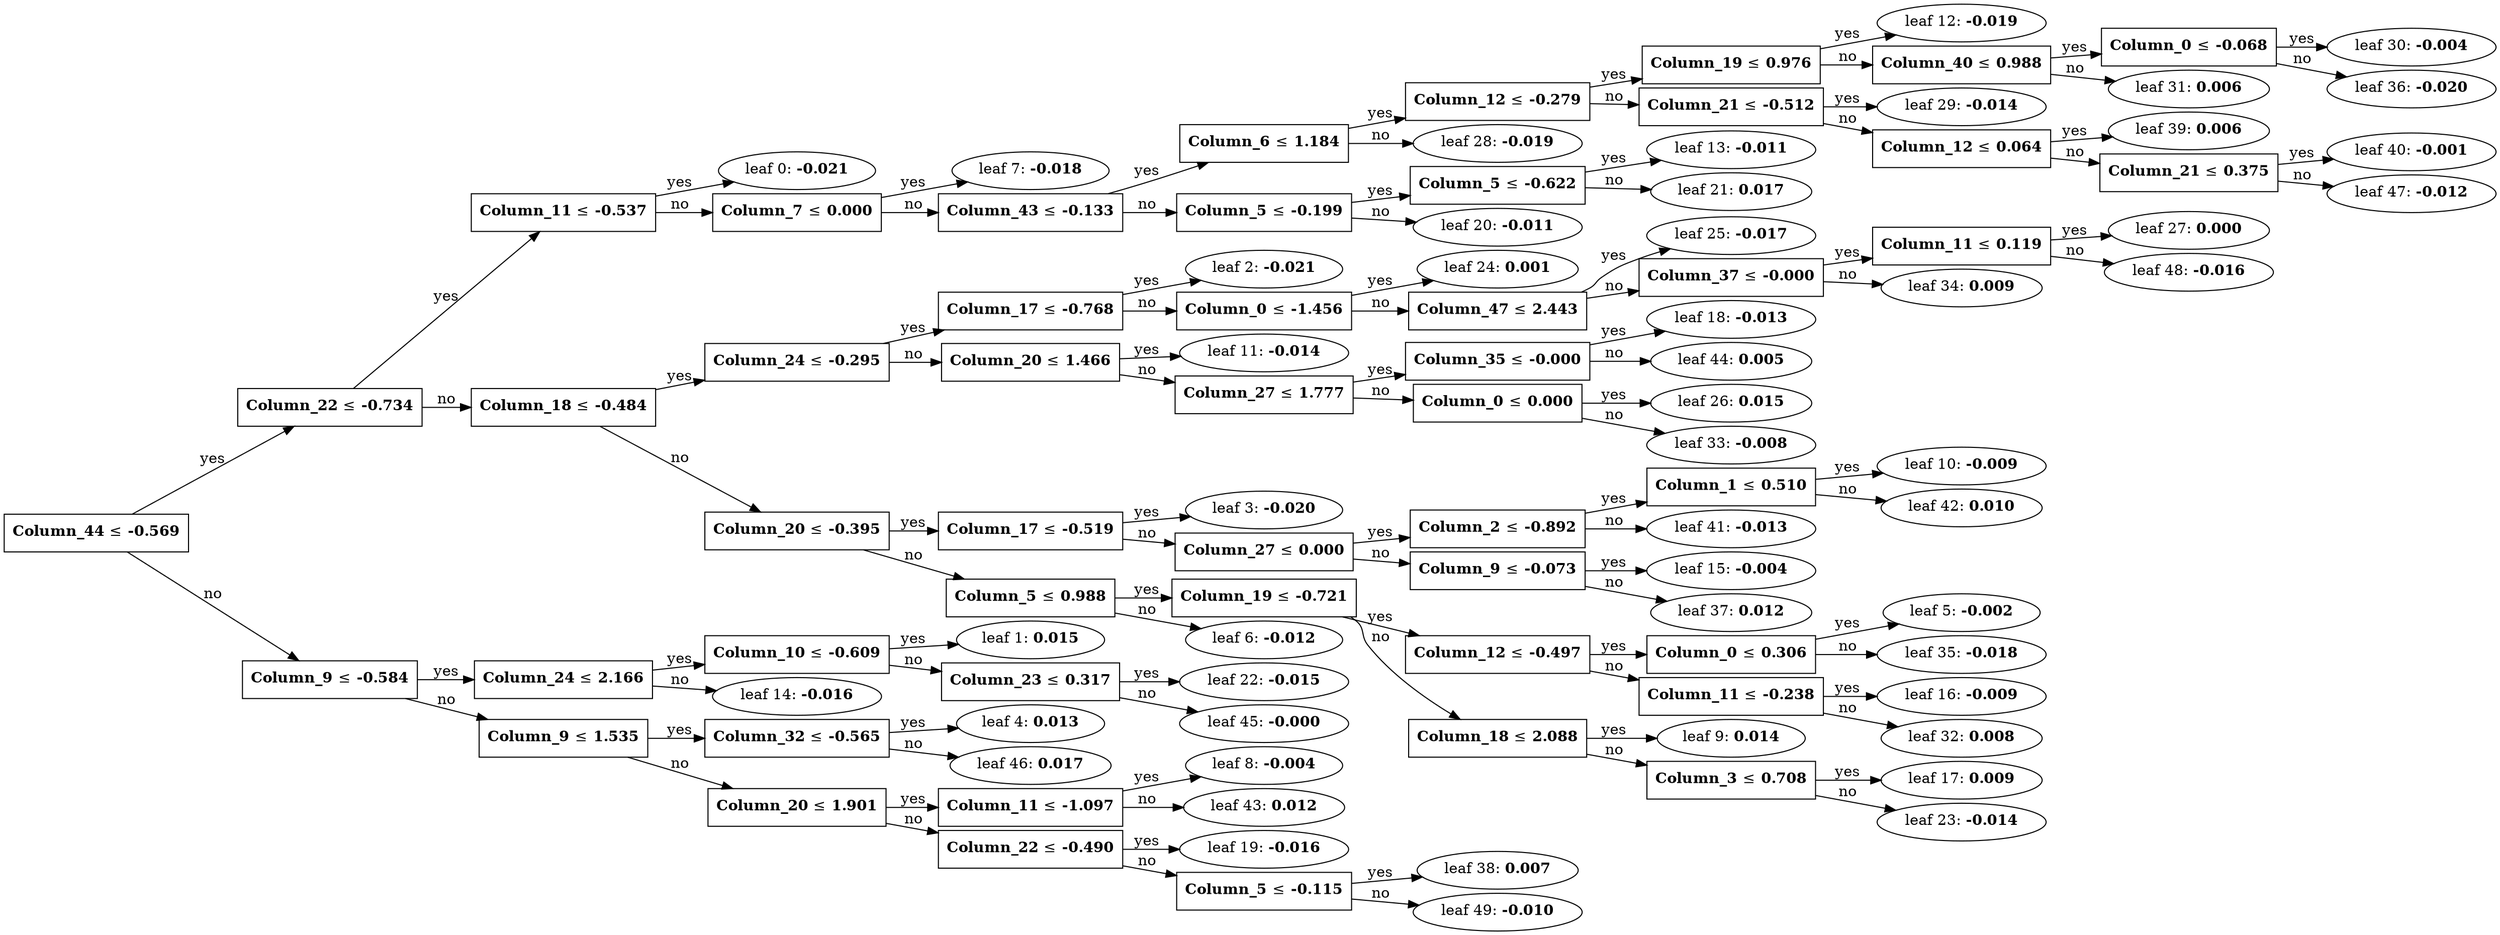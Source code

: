 digraph {
	graph [nodesep=0.05 rankdir=LR ranksep=0.3]
	split0 [label=<<B>Column_44</B> &#8804; <B>-0.569</B>> fillcolor=white shape=rectangle style=""]
	split1 [label=<<B>Column_22</B> &#8804; <B>-0.734</B>> fillcolor=white shape=rectangle style=""]
	split6 [label=<<B>Column_11</B> &#8804; <B>-0.537</B>> fillcolor=white shape=rectangle style=""]
	leaf0 [label=<leaf 0: <B>-0.021</B>>]
	split6 -> leaf0 [label=yes]
	split11 [label=<<B>Column_7</B> &#8804; <B>0.000</B>> fillcolor=white shape=rectangle style=""]
	leaf7 [label=<leaf 7: <B>-0.018</B>>]
	split11 -> leaf7 [label=yes]
	split12 [label=<<B>Column_43</B> &#8804; <B>-0.133</B>> fillcolor=white shape=rectangle style=""]
	split27 [label=<<B>Column_6</B> &#8804; <B>1.184</B>> fillcolor=white shape=rectangle style=""]
	split28 [label=<<B>Column_12</B> &#8804; <B>-0.279</B>> fillcolor=white shape=rectangle style=""]
	split29 [label=<<B>Column_19</B> &#8804; <B>0.976</B>> fillcolor=white shape=rectangle style=""]
	leaf12 [label=<leaf 12: <B>-0.019</B>>]
	split29 -> leaf12 [label=yes]
	split30 [label=<<B>Column_40</B> &#8804; <B>0.988</B>> fillcolor=white shape=rectangle style=""]
	split35 [label=<<B>Column_0</B> &#8804; <B>-0.068</B>> fillcolor=white shape=rectangle style=""]
	leaf30 [label=<leaf 30: <B>-0.004</B>>]
	split35 -> leaf30 [label=yes]
	leaf36 [label=<leaf 36: <B>-0.020</B>>]
	split35 -> leaf36 [label=no]
	split30 -> split35 [label=yes]
	leaf31 [label=<leaf 31: <B>0.006</B>>]
	split30 -> leaf31 [label=no]
	split29 -> split30 [label=no]
	split28 -> split29 [label=yes]
	split38 [label=<<B>Column_21</B> &#8804; <B>-0.512</B>> fillcolor=white shape=rectangle style=""]
	leaf29 [label=<leaf 29: <B>-0.014</B>>]
	split38 -> leaf29 [label=yes]
	split39 [label=<<B>Column_12</B> &#8804; <B>0.064</B>> fillcolor=white shape=rectangle style=""]
	leaf39 [label=<leaf 39: <B>0.006</B>>]
	split39 -> leaf39 [label=yes]
	split46 [label=<<B>Column_21</B> &#8804; <B>0.375</B>> fillcolor=white shape=rectangle style=""]
	leaf40 [label=<leaf 40: <B>-0.001</B>>]
	split46 -> leaf40 [label=yes]
	leaf47 [label=<leaf 47: <B>-0.012</B>>]
	split46 -> leaf47 [label=no]
	split39 -> split46 [label=no]
	split38 -> split39 [label=no]
	split28 -> split38 [label=no]
	split27 -> split28 [label=yes]
	leaf28 [label=<leaf 28: <B>-0.019</B>>]
	split27 -> leaf28 [label=no]
	split12 -> split27 [label=yes]
	split19 [label=<<B>Column_5</B> &#8804; <B>-0.199</B>> fillcolor=white shape=rectangle style=""]
	split20 [label=<<B>Column_5</B> &#8804; <B>-0.622</B>> fillcolor=white shape=rectangle style=""]
	leaf13 [label=<leaf 13: <B>-0.011</B>>]
	split20 -> leaf13 [label=yes]
	leaf21 [label=<leaf 21: <B>0.017</B>>]
	split20 -> leaf21 [label=no]
	split19 -> split20 [label=yes]
	leaf20 [label=<leaf 20: <B>-0.011</B>>]
	split19 -> leaf20 [label=no]
	split12 -> split19 [label=no]
	split11 -> split12 [label=no]
	split6 -> split11 [label=no]
	split1 -> split6 [label=yes]
	split2 [label=<<B>Column_18</B> &#8804; <B>-0.484</B>> fillcolor=white shape=rectangle style=""]
	split10 [label=<<B>Column_24</B> &#8804; <B>-0.295</B>> fillcolor=white shape=rectangle style=""]
	split23 [label=<<B>Column_17</B> &#8804; <B>-0.768</B>> fillcolor=white shape=rectangle style=""]
	leaf2 [label=<leaf 2: <B>-0.021</B>>]
	split23 -> leaf2 [label=yes]
	split24 [label=<<B>Column_0</B> &#8804; <B>-1.456</B>> fillcolor=white shape=rectangle style=""]
	leaf24 [label=<leaf 24: <B>0.001</B>>]
	split24 -> leaf24 [label=yes]
	split26 [label=<<B>Column_47</B> &#8804; <B>2.443</B>> fillcolor=white shape=rectangle style=""]
	leaf25 [label=<leaf 25: <B>-0.017</B>>]
	split26 -> leaf25 [label=yes]
	split33 [label=<<B>Column_37</B> &#8804; <B>-0.000</B>> fillcolor=white shape=rectangle style=""]
	split47 [label=<<B>Column_11</B> &#8804; <B>0.119</B>> fillcolor=white shape=rectangle style=""]
	leaf27 [label=<leaf 27: <B>0.000</B>>]
	split47 -> leaf27 [label=yes]
	leaf48 [label=<leaf 48: <B>-0.016</B>>]
	split47 -> leaf48 [label=no]
	split33 -> split47 [label=yes]
	leaf34 [label=<leaf 34: <B>0.009</B>>]
	split33 -> leaf34 [label=no]
	split26 -> split33 [label=no]
	split24 -> split26 [label=no]
	split23 -> split24 [label=no]
	split10 -> split23 [label=yes]
	split17 [label=<<B>Column_20</B> &#8804; <B>1.466</B>> fillcolor=white shape=rectangle style=""]
	leaf11 [label=<leaf 11: <B>-0.014</B>>]
	split17 -> leaf11 [label=yes]
	split25 [label=<<B>Column_27</B> &#8804; <B>1.777</B>> fillcolor=white shape=rectangle style=""]
	split43 [label=<<B>Column_35</B> &#8804; <B>-0.000</B>> fillcolor=white shape=rectangle style=""]
	leaf18 [label=<leaf 18: <B>-0.013</B>>]
	split43 -> leaf18 [label=yes]
	leaf44 [label=<leaf 44: <B>0.005</B>>]
	split43 -> leaf44 [label=no]
	split25 -> split43 [label=yes]
	split32 [label=<<B>Column_0</B> &#8804; <B>0.000</B>> fillcolor=white shape=rectangle style=""]
	leaf26 [label=<leaf 26: <B>0.015</B>>]
	split32 -> leaf26 [label=yes]
	leaf33 [label=<leaf 33: <B>-0.008</B>>]
	split32 -> leaf33 [label=no]
	split25 -> split32 [label=no]
	split17 -> split25 [label=no]
	split10 -> split17 [label=no]
	split2 -> split10 [label=yes]
	split4 [label=<<B>Column_20</B> &#8804; <B>-0.395</B>> fillcolor=white shape=rectangle style=""]
	split9 [label=<<B>Column_17</B> &#8804; <B>-0.519</B>> fillcolor=white shape=rectangle style=""]
	leaf3 [label=<leaf 3: <B>-0.020</B>>]
	split9 -> leaf3 [label=yes]
	split14 [label=<<B>Column_27</B> &#8804; <B>0.000</B>> fillcolor=white shape=rectangle style=""]
	split40 [label=<<B>Column_2</B> &#8804; <B>-0.892</B>> fillcolor=white shape=rectangle style=""]
	split41 [label=<<B>Column_1</B> &#8804; <B>0.510</B>> fillcolor=white shape=rectangle style=""]
	leaf10 [label=<leaf 10: <B>-0.009</B>>]
	split41 -> leaf10 [label=yes]
	leaf42 [label=<leaf 42: <B>0.010</B>>]
	split41 -> leaf42 [label=no]
	split40 -> split41 [label=yes]
	leaf41 [label=<leaf 41: <B>-0.013</B>>]
	split40 -> leaf41 [label=no]
	split14 -> split40 [label=yes]
	split36 [label=<<B>Column_9</B> &#8804; <B>-0.073</B>> fillcolor=white shape=rectangle style=""]
	leaf15 [label=<leaf 15: <B>-0.004</B>>]
	split36 -> leaf15 [label=yes]
	leaf37 [label=<leaf 37: <B>0.012</B>>]
	split36 -> leaf37 [label=no]
	split14 -> split36 [label=no]
	split9 -> split14 [label=no]
	split4 -> split9 [label=yes]
	split5 [label=<<B>Column_5</B> &#8804; <B>0.988</B>> fillcolor=white shape=rectangle style=""]
	split8 [label=<<B>Column_19</B> &#8804; <B>-0.721</B>> fillcolor=white shape=rectangle style=""]
	split15 [label=<<B>Column_12</B> &#8804; <B>-0.497</B>> fillcolor=white shape=rectangle style=""]
	split34 [label=<<B>Column_0</B> &#8804; <B>0.306</B>> fillcolor=white shape=rectangle style=""]
	leaf5 [label=<leaf 5: <B>-0.002</B>>]
	split34 -> leaf5 [label=yes]
	leaf35 [label=<leaf 35: <B>-0.018</B>>]
	split34 -> leaf35 [label=no]
	split15 -> split34 [label=yes]
	split31 [label=<<B>Column_11</B> &#8804; <B>-0.238</B>> fillcolor=white shape=rectangle style=""]
	leaf16 [label=<leaf 16: <B>-0.009</B>>]
	split31 -> leaf16 [label=yes]
	leaf32 [label=<leaf 32: <B>0.008</B>>]
	split31 -> leaf32 [label=no]
	split15 -> split31 [label=no]
	split8 -> split15 [label=yes]
	split16 [label=<<B>Column_18</B> &#8804; <B>2.088</B>> fillcolor=white shape=rectangle style=""]
	leaf9 [label=<leaf 9: <B>0.014</B>>]
	split16 -> leaf9 [label=yes]
	split22 [label=<<B>Column_3</B> &#8804; <B>0.708</B>> fillcolor=white shape=rectangle style=""]
	leaf17 [label=<leaf 17: <B>0.009</B>>]
	split22 -> leaf17 [label=yes]
	leaf23 [label=<leaf 23: <B>-0.014</B>>]
	split22 -> leaf23 [label=no]
	split16 -> split22 [label=no]
	split8 -> split16 [label=no]
	split5 -> split8 [label=yes]
	leaf6 [label=<leaf 6: <B>-0.012</B>>]
	split5 -> leaf6 [label=no]
	split4 -> split5 [label=no]
	split2 -> split4 [label=no]
	split1 -> split2 [label=no]
	split0 -> split1 [label=yes]
	split3 [label=<<B>Column_9</B> &#8804; <B>-0.584</B>> fillcolor=white shape=rectangle style=""]
	split13 [label=<<B>Column_24</B> &#8804; <B>2.166</B>> fillcolor=white shape=rectangle style=""]
	split21 [label=<<B>Column_10</B> &#8804; <B>-0.609</B>> fillcolor=white shape=rectangle style=""]
	leaf1 [label=<leaf 1: <B>0.015</B>>]
	split21 -> leaf1 [label=yes]
	split44 [label=<<B>Column_23</B> &#8804; <B>0.317</B>> fillcolor=white shape=rectangle style=""]
	leaf22 [label=<leaf 22: <B>-0.015</B>>]
	split44 -> leaf22 [label=yes]
	leaf45 [label=<leaf 45: <B>-0.000</B>>]
	split44 -> leaf45 [label=no]
	split21 -> split44 [label=no]
	split13 -> split21 [label=yes]
	leaf14 [label=<leaf 14: <B>-0.016</B>>]
	split13 -> leaf14 [label=no]
	split3 -> split13 [label=yes]
	split7 [label=<<B>Column_9</B> &#8804; <B>1.535</B>> fillcolor=white shape=rectangle style=""]
	split45 [label=<<B>Column_32</B> &#8804; <B>-0.565</B>> fillcolor=white shape=rectangle style=""]
	leaf4 [label=<leaf 4: <B>0.013</B>>]
	split45 -> leaf4 [label=yes]
	leaf46 [label=<leaf 46: <B>0.017</B>>]
	split45 -> leaf46 [label=no]
	split7 -> split45 [label=yes]
	split18 [label=<<B>Column_20</B> &#8804; <B>1.901</B>> fillcolor=white shape=rectangle style=""]
	split42 [label=<<B>Column_11</B> &#8804; <B>-1.097</B>> fillcolor=white shape=rectangle style=""]
	leaf8 [label=<leaf 8: <B>-0.004</B>>]
	split42 -> leaf8 [label=yes]
	leaf43 [label=<leaf 43: <B>0.012</B>>]
	split42 -> leaf43 [label=no]
	split18 -> split42 [label=yes]
	split37 [label=<<B>Column_22</B> &#8804; <B>-0.490</B>> fillcolor=white shape=rectangle style=""]
	leaf19 [label=<leaf 19: <B>-0.016</B>>]
	split37 -> leaf19 [label=yes]
	split48 [label=<<B>Column_5</B> &#8804; <B>-0.115</B>> fillcolor=white shape=rectangle style=""]
	leaf38 [label=<leaf 38: <B>0.007</B>>]
	split48 -> leaf38 [label=yes]
	leaf49 [label=<leaf 49: <B>-0.010</B>>]
	split48 -> leaf49 [label=no]
	split37 -> split48 [label=no]
	split18 -> split37 [label=no]
	split7 -> split18 [label=no]
	split3 -> split7 [label=no]
	split0 -> split3 [label=no]
}
